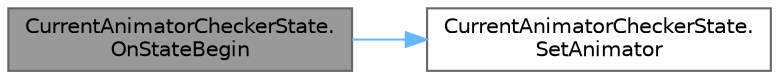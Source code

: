 digraph "CurrentAnimatorCheckerState.OnStateBegin"
{
 // LATEX_PDF_SIZE
  bgcolor="transparent";
  edge [fontname=Helvetica,fontsize=10,labelfontname=Helvetica,labelfontsize=10];
  node [fontname=Helvetica,fontsize=10,shape=box,height=0.2,width=0.4];
  rankdir="LR";
  Node1 [id="Node000001",label="CurrentAnimatorCheckerState.\lOnStateBegin",height=0.2,width=0.4,color="gray40", fillcolor="grey60", style="filled", fontcolor="black",tooltip=" "];
  Node1 -> Node2 [id="edge1_Node000001_Node000002",color="steelblue1",style="solid",tooltip=" "];
  Node2 [id="Node000002",label="CurrentAnimatorCheckerState.\lSetAnimator",height=0.2,width=0.4,color="grey40", fillcolor="white", style="filled",URL="$class_current_animator_checker_state.html#a63e94e7fd05c9139749aa7e3a7f807ee",tooltip="アニメーターのセット 初期化"];
}
